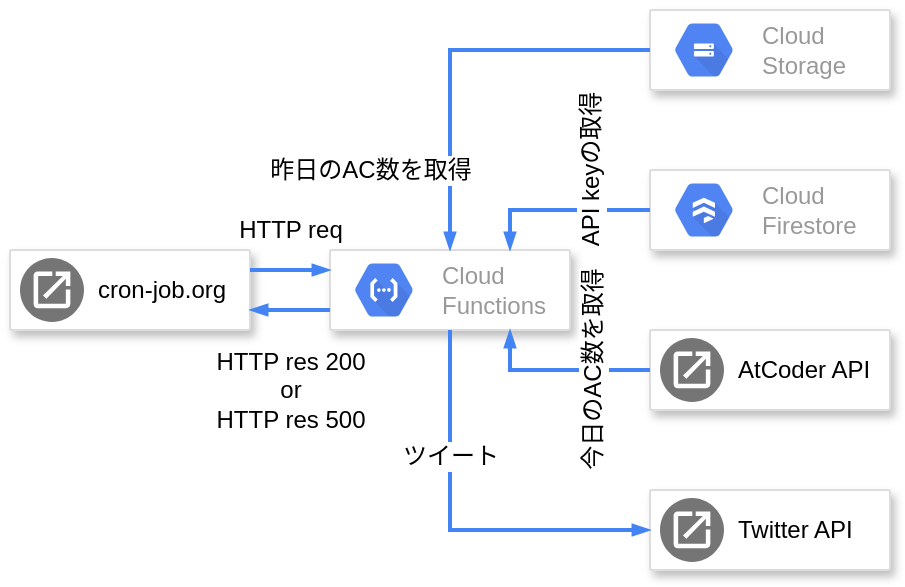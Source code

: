 <mxfile version="12.4.8" type="github"><diagram id="TDDaCqXVcu7DJRX42XeW" name="ページ1"><mxGraphModel dx="542" dy="321" grid="1" gridSize="10" guides="1" tooltips="1" connect="1" arrows="1" fold="1" page="1" pageScale="1" pageWidth="827" pageHeight="1169" math="0" shadow="0"><root><mxCell id="0"/><mxCell id="1" parent="0"/><mxCell id="ZtN2GAl424ufyv0TDU4b-2" value="" style="strokeColor=#dddddd;shadow=1;strokeWidth=1;rounded=1;absoluteArcSize=1;arcSize=2;" vertex="1" parent="1"><mxGeometry x="160" y="200" width="120" height="40" as="geometry"/></mxCell><mxCell id="ZtN2GAl424ufyv0TDU4b-3" value="cron-job.org" style="dashed=0;connectable=0;html=1;fillColor=#757575;strokeColor=none;shape=mxgraph.gcp2.application_system;part=1;labelPosition=right;verticalLabelPosition=middle;align=left;verticalAlign=middle;spacingLeft=5;fontSize=12;" vertex="1" parent="ZtN2GAl424ufyv0TDU4b-2"><mxGeometry y="0.5" width="32" height="32" relative="1" as="geometry"><mxPoint x="5" y="-16" as="offset"/></mxGeometry></mxCell><mxCell id="ZtN2GAl424ufyv0TDU4b-33" value="" style="strokeColor=#dddddd;shadow=1;strokeWidth=1;rounded=1;absoluteArcSize=1;arcSize=2;" vertex="1" parent="1"><mxGeometry x="320" y="200" width="120" height="40" as="geometry"/></mxCell><mxCell id="ZtN2GAl424ufyv0TDU4b-34" value="Cloud&#10;Functions" style="dashed=0;connectable=0;html=1;fillColor=#5184F3;strokeColor=none;shape=mxgraph.gcp2.hexIcon;prIcon=cloud_functions;part=1;labelPosition=right;verticalLabelPosition=middle;align=left;verticalAlign=middle;spacingLeft=5;fontColor=#999999;fontSize=12;" vertex="1" parent="ZtN2GAl424ufyv0TDU4b-33"><mxGeometry y="0.5" width="44" height="39" relative="1" as="geometry"><mxPoint x="5" y="-19.5" as="offset"/></mxGeometry></mxCell><mxCell id="ZtN2GAl424ufyv0TDU4b-37" value="" style="strokeColor=#dddddd;shadow=1;strokeWidth=1;rounded=1;absoluteArcSize=1;arcSize=2;" vertex="1" parent="1"><mxGeometry x="480" y="80" width="120" height="40" as="geometry"/></mxCell><mxCell id="ZtN2GAl424ufyv0TDU4b-38" value="Cloud&#10;Storage" style="dashed=0;connectable=0;html=1;fillColor=#5184F3;strokeColor=none;shape=mxgraph.gcp2.hexIcon;prIcon=cloud_storage;part=1;labelPosition=right;verticalLabelPosition=middle;align=left;verticalAlign=middle;spacingLeft=5;fontColor=#999999;fontSize=12;" vertex="1" parent="ZtN2GAl424ufyv0TDU4b-37"><mxGeometry y="0.5" width="44" height="39" relative="1" as="geometry"><mxPoint x="5" y="-19.5" as="offset"/></mxGeometry></mxCell><mxCell id="ZtN2GAl424ufyv0TDU4b-39" value="" style="strokeColor=#dddddd;shadow=1;strokeWidth=1;rounded=1;absoluteArcSize=1;arcSize=2;" vertex="1" parent="1"><mxGeometry x="480" y="160" width="120" height="40" as="geometry"/></mxCell><mxCell id="ZtN2GAl424ufyv0TDU4b-40" value="Cloud&#10;Firestore" style="dashed=0;connectable=0;html=1;fillColor=#5184F3;strokeColor=none;shape=mxgraph.gcp2.hexIcon;prIcon=cloud_firestore;part=1;labelPosition=right;verticalLabelPosition=middle;align=left;verticalAlign=middle;spacingLeft=5;fontColor=#999999;fontSize=12;" vertex="1" parent="ZtN2GAl424ufyv0TDU4b-39"><mxGeometry y="0.5" width="44" height="39" relative="1" as="geometry"><mxPoint x="5" y="-19.5" as="offset"/></mxGeometry></mxCell><mxCell id="ZtN2GAl424ufyv0TDU4b-41" value="" style="strokeColor=#dddddd;shadow=1;strokeWidth=1;rounded=1;absoluteArcSize=1;arcSize=2;" vertex="1" parent="1"><mxGeometry x="480" y="240" width="120" height="40" as="geometry"/></mxCell><mxCell id="ZtN2GAl424ufyv0TDU4b-42" value="AtCoder API" style="dashed=0;connectable=0;html=1;fillColor=#757575;strokeColor=none;shape=mxgraph.gcp2.application_system;part=1;labelPosition=right;verticalLabelPosition=middle;align=left;verticalAlign=middle;spacingLeft=5;fontSize=12;" vertex="1" parent="ZtN2GAl424ufyv0TDU4b-41"><mxGeometry y="0.5" width="32" height="32" relative="1" as="geometry"><mxPoint x="5" y="-16" as="offset"/></mxGeometry></mxCell><mxCell id="ZtN2GAl424ufyv0TDU4b-43" value="" style="strokeColor=#dddddd;shadow=1;strokeWidth=1;rounded=1;absoluteArcSize=1;arcSize=2;" vertex="1" parent="1"><mxGeometry x="480" y="320" width="120" height="40" as="geometry"/></mxCell><mxCell id="ZtN2GAl424ufyv0TDU4b-44" value="Twitter API" style="dashed=0;connectable=0;html=1;fillColor=#757575;strokeColor=none;shape=mxgraph.gcp2.application_system;part=1;labelPosition=right;verticalLabelPosition=middle;align=left;verticalAlign=middle;spacingLeft=5;fontSize=12;" vertex="1" parent="ZtN2GAl424ufyv0TDU4b-43"><mxGeometry y="0.5" width="32" height="32" relative="1" as="geometry"><mxPoint x="5" y="-16" as="offset"/></mxGeometry></mxCell><mxCell id="ZtN2GAl424ufyv0TDU4b-47" value="" style="edgeStyle=orthogonalEdgeStyle;fontSize=12;html=1;endArrow=blockThin;endFill=1;rounded=0;strokeWidth=2;endSize=4;startSize=4;dashed=0;strokeColor=#4284F3;entryX=0.5;entryY=0;entryDx=0;entryDy=0;" edge="1" parent="1" target="ZtN2GAl424ufyv0TDU4b-33"><mxGeometry width="100" relative="1" as="geometry"><mxPoint x="480" y="100" as="sourcePoint"/><mxPoint x="440" y="220" as="targetPoint"/><Array as="points"><mxPoint x="380" y="100"/></Array></mxGeometry></mxCell><mxCell id="ZtN2GAl424ufyv0TDU4b-49" value="昨日のAC数を取得" style="text;html=1;align=center;verticalAlign=middle;resizable=0;points=[];labelBackgroundColor=#ffffff;" vertex="1" connectable="0" parent="ZtN2GAl424ufyv0TDU4b-47"><mxGeometry x="-0.5" y="12" relative="1" as="geometry"><mxPoint x="-90" y="48" as="offset"/></mxGeometry></mxCell><mxCell id="ZtN2GAl424ufyv0TDU4b-51" value="" style="edgeStyle=orthogonalEdgeStyle;fontSize=12;html=1;endArrow=blockThin;endFill=1;rounded=0;strokeWidth=2;endSize=4;startSize=4;dashed=0;strokeColor=#4284F3;entryX=0.75;entryY=0;entryDx=0;entryDy=0;exitX=0;exitY=0.5;exitDx=0;exitDy=0;" edge="1" parent="1" source="ZtN2GAl424ufyv0TDU4b-39" target="ZtN2GAl424ufyv0TDU4b-33"><mxGeometry width="100" relative="1" as="geometry"><mxPoint x="350" y="170" as="sourcePoint"/><mxPoint x="450" y="170" as="targetPoint"/><Array as="points"><mxPoint x="410" y="180"/></Array></mxGeometry></mxCell><mxCell id="ZtN2GAl424ufyv0TDU4b-52" value="API keyの取得" style="text;html=1;align=center;verticalAlign=middle;resizable=0;points=[];labelBackgroundColor=#ffffff;rotation=-90;" vertex="1" connectable="0" parent="ZtN2GAl424ufyv0TDU4b-51"><mxGeometry x="0.133" relative="1" as="geometry"><mxPoint x="21" y="-20" as="offset"/></mxGeometry></mxCell><mxCell id="ZtN2GAl424ufyv0TDU4b-53" value="" style="edgeStyle=orthogonalEdgeStyle;fontSize=12;html=1;endArrow=blockThin;endFill=1;rounded=0;strokeWidth=2;endSize=4;startSize=4;dashed=0;strokeColor=#4284F3;entryX=0.75;entryY=1;entryDx=0;entryDy=0;exitX=0;exitY=0.5;exitDx=0;exitDy=0;" edge="1" parent="1" source="ZtN2GAl424ufyv0TDU4b-41" target="ZtN2GAl424ufyv0TDU4b-33"><mxGeometry width="100" relative="1" as="geometry"><mxPoint x="360" y="280" as="sourcePoint"/><mxPoint x="460" y="280" as="targetPoint"/></mxGeometry></mxCell><mxCell id="ZtN2GAl424ufyv0TDU4b-54" value="今日のAC数を取得" style="text;html=1;align=center;verticalAlign=middle;resizable=0;points=[];labelBackgroundColor=#ffffff;rotation=-90;" vertex="1" connectable="0" parent="ZtN2GAl424ufyv0TDU4b-53"><mxGeometry x="-0.356" y="-1" relative="1" as="geometry"><mxPoint y="1" as="offset"/></mxGeometry></mxCell><mxCell id="ZtN2GAl424ufyv0TDU4b-55" value="" style="edgeStyle=orthogonalEdgeStyle;fontSize=12;html=1;endArrow=blockThin;endFill=1;rounded=0;strokeWidth=2;endSize=4;startSize=4;dashed=0;strokeColor=#4284F3;exitX=0.5;exitY=1;exitDx=0;exitDy=0;" edge="1" parent="1" source="ZtN2GAl424ufyv0TDU4b-33"><mxGeometry width="100" relative="1" as="geometry"><mxPoint x="380" y="340" as="sourcePoint"/><mxPoint x="480" y="340" as="targetPoint"/><Array as="points"><mxPoint x="380" y="340"/></Array></mxGeometry></mxCell><mxCell id="ZtN2GAl424ufyv0TDU4b-56" value="ツイート" style="text;html=1;align=center;verticalAlign=middle;resizable=0;points=[];labelBackgroundColor=#ffffff;" vertex="1" connectable="0" parent="ZtN2GAl424ufyv0TDU4b-55"><mxGeometry x="-0.37" y="-1" relative="1" as="geometry"><mxPoint x="1" as="offset"/></mxGeometry></mxCell><mxCell id="ZtN2GAl424ufyv0TDU4b-57" value="" style="edgeStyle=orthogonalEdgeStyle;fontSize=12;html=1;endArrow=blockThin;endFill=1;rounded=0;strokeWidth=2;endSize=4;startSize=4;dashed=0;strokeColor=#4284F3;entryX=0;entryY=0.25;entryDx=0;entryDy=0;exitX=1;exitY=0.25;exitDx=0;exitDy=0;" edge="1" parent="1" source="ZtN2GAl424ufyv0TDU4b-2" target="ZtN2GAl424ufyv0TDU4b-33"><mxGeometry width="100" relative="1" as="geometry"><mxPoint x="250" y="180" as="sourcePoint"/><mxPoint x="350" y="180" as="targetPoint"/></mxGeometry></mxCell><mxCell id="ZtN2GAl424ufyv0TDU4b-58" value="HTTP req" style="text;html=1;align=center;verticalAlign=middle;resizable=0;points=[];labelBackgroundColor=#ffffff;" vertex="1" connectable="0" parent="ZtN2GAl424ufyv0TDU4b-57"><mxGeometry x="-0.15" y="-2" relative="1" as="geometry"><mxPoint x="3" y="-22" as="offset"/></mxGeometry></mxCell><mxCell id="ZtN2GAl424ufyv0TDU4b-61" value="HTTP res 200&lt;br&gt;or&lt;br&gt;HTTP res 500" style="edgeStyle=orthogonalEdgeStyle;fontSize=12;html=1;endArrow=blockThin;endFill=1;rounded=0;strokeWidth=2;endSize=4;startSize=4;dashed=0;strokeColor=#4284F3;entryX=1;entryY=0.75;entryDx=0;entryDy=0;exitX=0;exitY=0.75;exitDx=0;exitDy=0;" edge="1" parent="1" source="ZtN2GAl424ufyv0TDU4b-33" target="ZtN2GAl424ufyv0TDU4b-2"><mxGeometry y="40" width="100" relative="1" as="geometry"><mxPoint x="240" y="260" as="sourcePoint"/><mxPoint x="340" y="260" as="targetPoint"/><mxPoint as="offset"/></mxGeometry></mxCell></root></mxGraphModel></diagram></mxfile>
